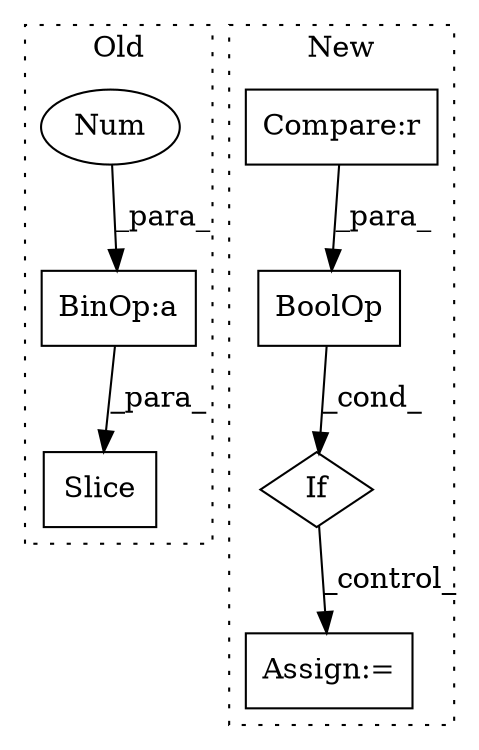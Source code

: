 digraph G {
subgraph cluster0 {
1 [label="Slice" a="80" s="1592" l="20" shape="box"];
4 [label="BinOp:a" a="82" s="1607" l="3" shape="box"];
5 [label="Num" a="76" s="1610" l="1" shape="ellipse"];
label = "Old";
style="dotted";
}
subgraph cluster1 {
2 [label="BoolOp" a="72" s="1154" l="36" shape="box"];
3 [label="If" a="96" s="1151,1190" l="3,14" shape="diamond"];
6 [label="Compare:r" a="40" s="1154" l="26" shape="box"];
7 [label="Assign:=" a="68" s="1384" l="3" shape="box"];
label = "New";
style="dotted";
}
2 -> 3 [label="_cond_"];
3 -> 7 [label="_control_"];
4 -> 1 [label="_para_"];
5 -> 4 [label="_para_"];
6 -> 2 [label="_para_"];
}